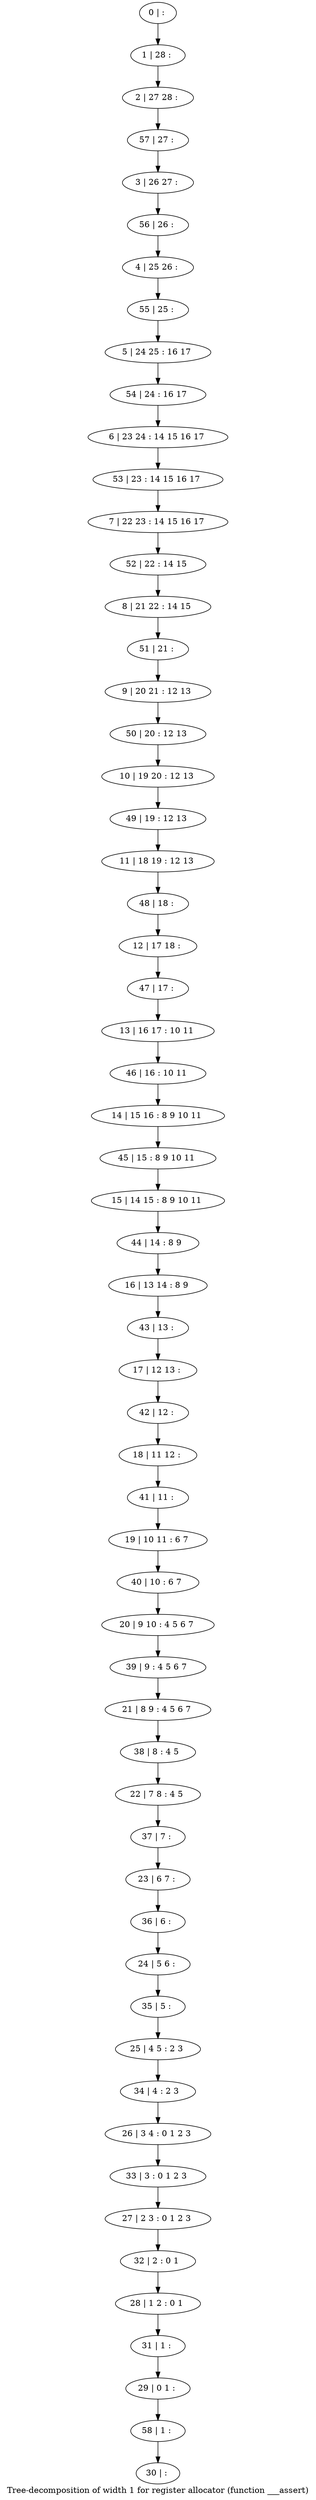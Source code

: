 digraph G {
graph [label="Tree-decomposition of width 1 for register allocator (function ___assert)"]
0[label="0 | : "];
1[label="1 | 28 : "];
2[label="2 | 27 28 : "];
3[label="3 | 26 27 : "];
4[label="4 | 25 26 : "];
5[label="5 | 24 25 : 16 17 "];
6[label="6 | 23 24 : 14 15 16 17 "];
7[label="7 | 22 23 : 14 15 16 17 "];
8[label="8 | 21 22 : 14 15 "];
9[label="9 | 20 21 : 12 13 "];
10[label="10 | 19 20 : 12 13 "];
11[label="11 | 18 19 : 12 13 "];
12[label="12 | 17 18 : "];
13[label="13 | 16 17 : 10 11 "];
14[label="14 | 15 16 : 8 9 10 11 "];
15[label="15 | 14 15 : 8 9 10 11 "];
16[label="16 | 13 14 : 8 9 "];
17[label="17 | 12 13 : "];
18[label="18 | 11 12 : "];
19[label="19 | 10 11 : 6 7 "];
20[label="20 | 9 10 : 4 5 6 7 "];
21[label="21 | 8 9 : 4 5 6 7 "];
22[label="22 | 7 8 : 4 5 "];
23[label="23 | 6 7 : "];
24[label="24 | 5 6 : "];
25[label="25 | 4 5 : 2 3 "];
26[label="26 | 3 4 : 0 1 2 3 "];
27[label="27 | 2 3 : 0 1 2 3 "];
28[label="28 | 1 2 : 0 1 "];
29[label="29 | 0 1 : "];
30[label="30 | : "];
31[label="31 | 1 : "];
32[label="32 | 2 : 0 1 "];
33[label="33 | 3 : 0 1 2 3 "];
34[label="34 | 4 : 2 3 "];
35[label="35 | 5 : "];
36[label="36 | 6 : "];
37[label="37 | 7 : "];
38[label="38 | 8 : 4 5 "];
39[label="39 | 9 : 4 5 6 7 "];
40[label="40 | 10 : 6 7 "];
41[label="41 | 11 : "];
42[label="42 | 12 : "];
43[label="43 | 13 : "];
44[label="44 | 14 : 8 9 "];
45[label="45 | 15 : 8 9 10 11 "];
46[label="46 | 16 : 10 11 "];
47[label="47 | 17 : "];
48[label="48 | 18 : "];
49[label="49 | 19 : 12 13 "];
50[label="50 | 20 : 12 13 "];
51[label="51 | 21 : "];
52[label="52 | 22 : 14 15 "];
53[label="53 | 23 : 14 15 16 17 "];
54[label="54 | 24 : 16 17 "];
55[label="55 | 25 : "];
56[label="56 | 26 : "];
57[label="57 | 27 : "];
58[label="58 | 1 : "];
0->1 ;
1->2 ;
31->29 ;
28->31 ;
32->28 ;
27->32 ;
33->27 ;
26->33 ;
34->26 ;
25->34 ;
35->25 ;
24->35 ;
36->24 ;
23->36 ;
37->23 ;
22->37 ;
38->22 ;
21->38 ;
39->21 ;
20->39 ;
40->20 ;
19->40 ;
41->19 ;
18->41 ;
42->18 ;
17->42 ;
43->17 ;
16->43 ;
44->16 ;
15->44 ;
45->15 ;
14->45 ;
46->14 ;
13->46 ;
47->13 ;
12->47 ;
48->12 ;
11->48 ;
49->11 ;
10->49 ;
50->10 ;
9->50 ;
51->9 ;
8->51 ;
52->8 ;
7->52 ;
53->7 ;
6->53 ;
54->6 ;
5->54 ;
55->5 ;
4->55 ;
56->4 ;
3->56 ;
57->3 ;
2->57 ;
58->30 ;
29->58 ;
}
